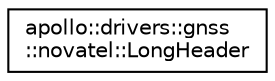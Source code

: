 digraph "Graphical Class Hierarchy"
{
  edge [fontname="Helvetica",fontsize="10",labelfontname="Helvetica",labelfontsize="10"];
  node [fontname="Helvetica",fontsize="10",shape=record];
  rankdir="LR";
  Node1 [label="apollo::drivers::gnss\l::novatel::LongHeader",height=0.2,width=0.4,color="black", fillcolor="white", style="filled",URL="$structapollo_1_1drivers_1_1gnss_1_1novatel_1_1LongHeader.html"];
}
